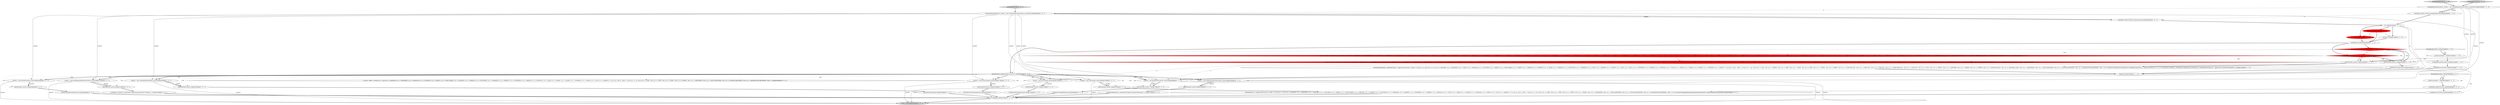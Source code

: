digraph {
56 [style = filled, label = "_errHandler.recover(this,re)@@@89@@@['0', '0', '1']", fillcolor = white, shape = ellipse image = "AAA0AAABBB3BBB"];
5 [style = filled, label = "{exitRule()}@@@55@@@['1', '1', '0']", fillcolor = white, shape = ellipse image = "AAA0AAABBB1BBB"];
6 [style = filled, label = "int _la@@@5@@@['1', '1', '1']", fillcolor = white, shape = ellipse image = "AAA0AAABBB1BBB"];
48 [style = filled, label = "enterOuterAlt(_localctx,1)@@@11@@@['0', '0', '1']", fillcolor = white, shape = ellipse image = "AAA0AAABBB3BBB"];
31 [style = filled, label = "setState(575)@@@7@@@['0', '0', '1']", fillcolor = white, shape = ellipse image = "AAA0AAABBB3BBB"];
7 [style = filled, label = "getInterpreter().adaptivePredict(_input,37,_ctx)@@@9@@@['1', '0', '0']", fillcolor = red, shape = diamond image = "AAA1AAABBB1BBB"];
23 [style = filled, label = "{setState(566)match(T__0)setState(567)query()setState(568)match(T__1)}@@@57@@@['0', '0', '1']", fillcolor = white, shape = ellipse image = "AAA0AAABBB3BBB"];
29 [style = filled, label = "enterOuterAlt(_localctx,6)@@@56@@@['0', '0', '1']", fillcolor = white, shape = ellipse image = "AAA0AAABBB3BBB"];
21 [style = filled, label = "groupingExpressions['0', '1', '0']", fillcolor = lightgray, shape = diamond image = "AAA0AAABBB2BBB"];
11 [style = filled, label = "groupingExpressions['1', '0', '0']", fillcolor = lightgray, shape = diamond image = "AAA0AAABBB1BBB"];
12 [style = filled, label = "GroupingExpressionsContext _localctx = new GroupingExpressionsContext(_ctx,getState())@@@3@@@['1', '1', '0']", fillcolor = white, shape = ellipse image = "AAA0AAABBB1BBB"];
47 [style = filled, label = "primaryExpression['0', '0', '1']", fillcolor = lightgray, shape = diamond image = "AAA0AAABBB3BBB"];
20 [style = filled, label = "setState(322)@@@7@@@['0', '1', '0']", fillcolor = red, shape = ellipse image = "AAA1AAABBB2BBB"];
49 [style = filled, label = "_errHandler.reportError(this,re)@@@88@@@['0', '0', '1']", fillcolor = white, shape = ellipse image = "AAA0AAABBB3BBB"];
32 [style = filled, label = "{setState(565)functionExpression()}@@@50@@@['0', '0', '1']", fillcolor = white, shape = ellipse image = "AAA0AAABBB3BBB"];
0 [style = filled, label = "enterOuterAlt(_localctx,1)@@@10@@@['1', '1', '0']", fillcolor = white, shape = ellipse image = "AAA0AAABBB1BBB"];
50 [style = filled, label = "(((_la) & ~0x3f) == 0 && ((1L << _la) & ((1L << ANALYZE) | (1L << ANALYZED) | (1L << CATALOGS) | (1L << COLUMNS) | (1L << DEBUG) | (1L << EXECUTABLE) | (1L << EXPLAIN) | (1L << FORMAT) | (1L << FUNCTIONS) | (1L << GRAPHVIZ) | (1L << MAPPED) | (1L << OPTIMIZED) | (1L << PARSED) | (1L << PHYSICAL) | (1L << PLAN) | (1L << RLIKE) | (1L << QUERY) | (1L << SCHEMAS) | (1L << SHOW) | (1L << SYS) | (1L << TABLES))) != 0) || ((((_la - 64)) & ~0x3f) == 0 && ((1L << (_la - 64)) & ((1L << (TEXT - 64)) | (1L << (TYPE - 64)) | (1L << (TYPES - 64)) | (1L << (VERIFY - 64)) | (1L << (IDENTIFIER - 64)) | (1L << (DIGIT_IDENTIFIER - 64)) | (1L << (QUOTED_IDENTIFIER - 64)) | (1L << (BACKQUOTED_IDENTIFIER - 64)))) != 0)@@@36@@@['0', '0', '1']", fillcolor = white, shape = diamond image = "AAA0AAABBB3BBB"];
40 [style = filled, label = "_localctx.exception = re@@@87@@@['0', '0', '1']", fillcolor = white, shape = ellipse image = "AAA0AAABBB3BBB"];
51 [style = filled, label = "_localctx = new FunctionContext(_localctx)@@@48@@@['0', '0', '1']", fillcolor = white, shape = ellipse image = "AAA0AAABBB3BBB"];
33 [style = filled, label = "{setState(556)castExpression()}@@@12@@@['0', '0', '1']", fillcolor = white, shape = ellipse image = "AAA0AAABBB3BBB"];
35 [style = filled, label = "{setState(562)_la = _input.LA(1)if ((((_la) & ~0x3f) == 0 && ((1L << _la) & ((1L << ANALYZE) | (1L << ANALYZED) | (1L << CATALOGS) | (1L << COLUMNS) | (1L << DEBUG) | (1L << EXECUTABLE) | (1L << EXPLAIN) | (1L << FORMAT) | (1L << FUNCTIONS) | (1L << GRAPHVIZ) | (1L << MAPPED) | (1L << OPTIMIZED) | (1L << PARSED) | (1L << PHYSICAL) | (1L << PLAN) | (1L << RLIKE) | (1L << QUERY) | (1L << SCHEMAS) | (1L << SHOW) | (1L << SYS) | (1L << TABLES))) != 0) || ((((_la - 64)) & ~0x3f) == 0 && ((1L << (_la - 64)) & ((1L << (TEXT - 64)) | (1L << (TYPE - 64)) | (1L << (TYPES - 64)) | (1L << (VERIFY - 64)) | (1L << (IDENTIFIER - 64)) | (1L << (DIGIT_IDENTIFIER - 64)) | (1L << (QUOTED_IDENTIFIER - 64)) | (1L << (BACKQUOTED_IDENTIFIER - 64)))) != 0)) {{setState(559)qualifiedName()setState(560)match(DOT)}}setState(564)match(ASTERISK)}@@@33@@@['0', '0', '1']", fillcolor = white, shape = ellipse image = "AAA0AAABBB3BBB"];
39 [style = filled, label = "enterOuterAlt(_localctx,2)@@@18@@@['0', '0', '1']", fillcolor = white, shape = ellipse image = "AAA0AAABBB3BBB"];
19 [style = filled, label = "(((_la) & ~0x3f) == 0 && ((1L << _la) & ((1L << T__0) | (1L << ANALYZE) | (1L << ANALYZED) | (1L << CAST) | (1L << CATALOGS) | (1L << COLUMNS) | (1L << DEBUG) | (1L << EXECUTABLE) | (1L << EXISTS) | (1L << EXPLAIN) | (1L << EXTRACT) | (1L << FALSE) | (1L << FORMAT) | (1L << FUNCTIONS) | (1L << GRAPHVIZ) | (1L << LEFT) | (1L << MAPPED) | (1L << MATCH) | (1L << NOT) | (1L << NULL) | (1L << OPTIMIZED) | (1L << PARSED) | (1L << PHYSICAL) | (1L << PLAN) | (1L << RIGHT) | (1L << RLIKE) | (1L << QUERY) | (1L << SCHEMAS) | (1L << SHOW))) != 0) || ((((_la - 64)) & ~0x3f) == 0 && ((1L << (_la - 64)) & ((1L << (SYS - 64)) | (1L << (TABLES - 64)) | (1L << (TEXT - 64)) | (1L << (TRUE - 64)) | (1L << (TYPE - 64)) | (1L << (TYPES - 64)) | (1L << (VERIFY - 64)) | (1L << (FUNCTION_ESC - 64)) | (1L << (DATE_ESC - 64)) | (1L << (TIME_ESC - 64)) | (1L << (TIMESTAMP_ESC - 64)) | (1L << (GUID_ESC - 64)) | (1L << (PLUS - 64)) | (1L << (MINUS - 64)) | (1L << (ASTERISK - 64)) | (1L << (PARAM - 64)) | (1L << (STRING - 64)) | (1L << (INTEGER_VALUE - 64)) | (1L << (DECIMAL_VALUE - 64)) | (1L << (IDENTIFIER - 64)) | (1L << (DIGIT_IDENTIFIER - 64)) | (1L << (QUOTED_IDENTIFIER - 64)) | (1L << (BACKQUOTED_IDENTIFIER - 64)))) != 0)@@@16@@@['0', '1', '0']", fillcolor = red, shape = diamond image = "AAA1AAABBB2BBB"];
27 [style = filled, label = "enterOuterAlt(_localctx,3)@@@25@@@['0', '0', '1']", fillcolor = white, shape = ellipse image = "AAA0AAABBB3BBB"];
26 [style = filled, label = "_localctx = new ConstantDefaultContext(_localctx)@@@24@@@['0', '0', '1']", fillcolor = white, shape = ellipse image = "AAA0AAABBB3BBB"];
53 [style = filled, label = "_localctx = new StarContext(_localctx)@@@31@@@['0', '0', '1']", fillcolor = white, shape = ellipse image = "AAA0AAABBB3BBB"];
41 [style = filled, label = "return _localctx@@@94@@@['0', '0', '1']", fillcolor = lightgray, shape = ellipse image = "AAA0AAABBB3BBB"];
30 [style = filled, label = "{setState(558)constant()}@@@26@@@['0', '0', '1']", fillcolor = white, shape = ellipse image = "AAA0AAABBB3BBB"];
43 [style = filled, label = "{setState(571)match(T__0)setState(572)expression()setState(573)match(T__1)}@@@75@@@['0', '0', '1']", fillcolor = white, shape = ellipse image = "AAA0AAABBB3BBB"];
44 [style = filled, label = "{setState(570)qualifiedName()}@@@68@@@['0', '0', '1']", fillcolor = white, shape = ellipse image = "AAA0AAABBB3BBB"];
28 [style = filled, label = "RecognitionException re@@@86@@@['0', '0', '1']", fillcolor = white, shape = diamond image = "AAA0AAABBB3BBB"];
52 [style = filled, label = "_localctx = new SubqueryExpressionContext(_localctx)@@@55@@@['0', '0', '1']", fillcolor = white, shape = ellipse image = "AAA0AAABBB3BBB"];
2 [style = filled, label = "setState(318)@@@7@@@['1', '0', '0']", fillcolor = red, shape = ellipse image = "AAA1AAABBB1BBB"];
16 [style = filled, label = "enterRule(_localctx,24,RULE_groupingExpressions)@@@4@@@['1', '1', '0']", fillcolor = white, shape = ellipse image = "AAA0AAABBB1BBB"];
25 [style = filled, label = "enterOuterAlt(_localctx,7)@@@67@@@['0', '0', '1']", fillcolor = white, shape = ellipse image = "AAA0AAABBB3BBB"];
3 [style = filled, label = "_errHandler.sync(this)@@@8@@@['1', '1', '1']", fillcolor = white, shape = ellipse image = "AAA0AAABBB1BBB"];
37 [style = filled, label = "enterOuterAlt(_localctx,8)@@@74@@@['0', '0', '1']", fillcolor = white, shape = ellipse image = "AAA0AAABBB3BBB"];
45 [style = filled, label = "PrimaryExpressionContext _localctx = new PrimaryExpressionContext(_ctx,getState())@@@3@@@['0', '0', '1']", fillcolor = white, shape = ellipse image = "AAA0AAABBB3BBB"];
8 [style = filled, label = "{setState(321)expression()}@@@43@@@['1', '1', '0']", fillcolor = white, shape = ellipse image = "AAA0AAABBB1BBB"];
10 [style = filled, label = "(((_la) & ~0x3f) == 0 && ((1L << _la) & ((1L << T__0) | (1L << ANALYZE) | (1L << ANALYZED) | (1L << CAST) | (1L << CATALOGS) | (1L << COLUMNS) | (1L << DEBUG) | (1L << EXECUTABLE) | (1L << EXISTS) | (1L << EXPLAIN) | (1L << EXTRACT) | (1L << FALSE) | (1L << FORMAT) | (1L << FUNCTIONS) | (1L << GRAPHVIZ) | (1L << LEFT) | (1L << MAPPED) | (1L << MATCH) | (1L << NOT) | (1L << NULL) | (1L << OPTIMIZED) | (1L << PARSED) | (1L << PHYSICAL) | (1L << PLAN) | (1L << RIGHT) | (1L << RLIKE) | (1L << QUERY) | (1L << SCHEMAS) | (1L << SHOW) | (1L << SYS) | (1L << TABLES))) != 0) || ((((_la - 64)) & ~0x3f) == 0 && ((1L << (_la - 64)) & ((1L << (TEXT - 64)) | (1L << (TRUE - 64)) | (1L << (TYPE - 64)) | (1L << (TYPES - 64)) | (1L << (VERIFY - 64)) | (1L << (FUNCTION_ESC - 64)) | (1L << (DATE_ESC - 64)) | (1L << (TIME_ESC - 64)) | (1L << (TIMESTAMP_ESC - 64)) | (1L << (GUID_ESC - 64)) | (1L << (PLUS - 64)) | (1L << (MINUS - 64)) | (1L << (ASTERISK - 64)) | (1L << (PARAM - 64)) | (1L << (STRING - 64)) | (1L << (INTEGER_VALUE - 64)) | (1L << (DECIMAL_VALUE - 64)) | (1L << (IDENTIFIER - 64)) | (1L << (DIGIT_IDENTIFIER - 64)) | (1L << (QUOTED_IDENTIFIER - 64)) | (1L << (BACKQUOTED_IDENTIFIER - 64)))) != 0)@@@16@@@['1', '0', '0']", fillcolor = red, shape = diamond image = "AAA1AAABBB1BBB"];
13 [style = filled, label = "_localctx = new DereferenceContext(_localctx)@@@66@@@['1', '1', '1']", fillcolor = white, shape = ellipse image = "AAA0AAABBB1BBB"];
17 [style = filled, label = "{setState(309)match(T__0)setState(318)_la = _input.LA(1)if ((((_la) & ~0x3f) == 0 && ((1L << _la) & ((1L << T__0) | (1L << ANALYZE) | (1L << ANALYZED) | (1L << CAST) | (1L << CATALOGS) | (1L << COLUMNS) | (1L << DEBUG) | (1L << EXECUTABLE) | (1L << EXISTS) | (1L << EXPLAIN) | (1L << EXTRACT) | (1L << FALSE) | (1L << FORMAT) | (1L << FUNCTIONS) | (1L << GRAPHVIZ) | (1L << LEFT) | (1L << MAPPED) | (1L << MATCH) | (1L << NOT) | (1L << NULL) | (1L << OPTIMIZED) | (1L << PARSED) | (1L << PHYSICAL) | (1L << PLAN) | (1L << RIGHT) | (1L << RLIKE) | (1L << QUERY) | (1L << SCHEMAS) | (1L << SHOW))) != 0) || ((((_la - 64)) & ~0x3f) == 0 && ((1L << (_la - 64)) & ((1L << (SYS - 64)) | (1L << (TABLES - 64)) | (1L << (TEXT - 64)) | (1L << (TRUE - 64)) | (1L << (TYPE - 64)) | (1L << (TYPES - 64)) | (1L << (VERIFY - 64)) | (1L << (FUNCTION_ESC - 64)) | (1L << (DATE_ESC - 64)) | (1L << (TIME_ESC - 64)) | (1L << (TIMESTAMP_ESC - 64)) | (1L << (GUID_ESC - 64)) | (1L << (PLUS - 64)) | (1L << (MINUS - 64)) | (1L << (ASTERISK - 64)) | (1L << (PARAM - 64)) | (1L << (STRING - 64)) | (1L << (INTEGER_VALUE - 64)) | (1L << (DECIMAL_VALUE - 64)) | (1L << (IDENTIFIER - 64)) | (1L << (DIGIT_IDENTIFIER - 64)) | (1L << (QUOTED_IDENTIFIER - 64)) | (1L << (BACKQUOTED_IDENTIFIER - 64)))) != 0)) {{setState(310)expression()setState(315)_errHandler.sync(this)_la = _input.LA(1)while (_la == T__2) {{{setState(311)match(T__2)setState(312)expression()}}setState(317)_errHandler.sync(this)_la = _input.LA(1)}}}setState(320)match(T__1)}@@@11@@@['1', '1', '0']", fillcolor = white, shape = ellipse image = "AAA0AAABBB1BBB"];
55 [style = filled, label = "enterOuterAlt(_localctx,5)@@@49@@@['0', '0', '1']", fillcolor = white, shape = ellipse image = "AAA0AAABBB3BBB"];
54 [style = filled, label = "{setState(557)extractExpression()}@@@19@@@['0', '0', '1']", fillcolor = white, shape = ellipse image = "AAA0AAABBB3BBB"];
34 [style = filled, label = "enterRule(_localctx,60,RULE_primaryExpression)@@@4@@@['0', '0', '1']", fillcolor = white, shape = ellipse image = "AAA0AAABBB3BBB"];
22 [style = filled, label = "_localctx = new CastContext(_localctx)@@@10@@@['0', '0', '1']", fillcolor = white, shape = ellipse image = "AAA0AAABBB3BBB"];
18 [style = filled, label = "getInterpreter().adaptivePredict(_input,38,_ctx)@@@9@@@['0', '1', '0']", fillcolor = red, shape = diamond image = "AAA1AAABBB2BBB"];
38 [style = filled, label = "{exitRule()}@@@91@@@['0', '0', '1']", fillcolor = white, shape = ellipse image = "AAA0AAABBB3BBB"];
46 [style = filled, label = "_localctx = new ExtractContext(_localctx)@@@17@@@['0', '0', '1']", fillcolor = white, shape = ellipse image = "AAA0AAABBB3BBB"];
42 [style = filled, label = "_localctx = new ParenthesizedExpressionContext(_localctx)@@@73@@@['0', '0', '1']", fillcolor = white, shape = ellipse image = "AAA0AAABBB3BBB"];
4 [style = filled, label = "_errHandler.reportError(this,re)@@@52@@@['1', '1', '0']", fillcolor = white, shape = ellipse image = "AAA0AAABBB1BBB"];
1 [style = filled, label = "_errHandler.recover(this,re)@@@53@@@['1', '1', '0']", fillcolor = white, shape = ellipse image = "AAA0AAABBB1BBB"];
9 [style = filled, label = "RecognitionException re@@@50@@@['1', '1', '0']", fillcolor = white, shape = diamond image = "AAA0AAABBB1BBB"];
24 [style = filled, label = "enterOuterAlt(_localctx,4)@@@32@@@['0', '0', '1']", fillcolor = white, shape = ellipse image = "AAA0AAABBB3BBB"];
14 [style = filled, label = "enterOuterAlt(_localctx,2)@@@42@@@['1', '1', '0']", fillcolor = white, shape = ellipse image = "AAA0AAABBB1BBB"];
15 [style = filled, label = "_localctx.exception = re@@@51@@@['1', '1', '0']", fillcolor = white, shape = ellipse image = "AAA0AAABBB1BBB"];
36 [style = filled, label = "getInterpreter().adaptivePredict(_input,76,_ctx)@@@9@@@['0', '0', '1']", fillcolor = white, shape = diamond image = "AAA0AAABBB3BBB"];
1->5 [style = bold, label=""];
40->49 [style = bold, label=""];
7->14 [style = dotted, label="true"];
26->27 [style = solid, label="_localctx"];
36->53 [style = bold, label=""];
13->41 [style = solid, label="_localctx"];
39->54 [style = bold, label=""];
38->41 [style = bold, label=""];
52->41 [style = solid, label="_localctx"];
36->48 [style = dotted, label="true"];
25->44 [style = bold, label=""];
7->14 [style = bold, label=""];
3->18 [style = bold, label=""];
12->13 [style = solid, label="_localctx"];
45->46 [style = solid, label="_localctx"];
3->36 [style = bold, label=""];
46->39 [style = solid, label="_localctx"];
37->43 [style = bold, label=""];
36->39 [style = dotted, label="true"];
46->41 [style = solid, label="_localctx"];
49->56 [style = bold, label=""];
6->17 [style = solid, label="_la"];
9->15 [style = dotted, label="true"];
35->38 [style = bold, label=""];
54->38 [style = bold, label=""];
36->24 [style = dotted, label="true"];
36->13 [style = dotted, label="true"];
18->0 [style = bold, label=""];
42->41 [style = solid, label="_localctx"];
13->25 [style = bold, label=""];
56->38 [style = bold, label=""];
17->5 [style = bold, label=""];
7->10 [style = dotted, label="true"];
0->17 [style = bold, label=""];
16->6 [style = bold, label=""];
27->30 [style = bold, label=""];
12->0 [style = solid, label="_localctx"];
7->0 [style = bold, label=""];
11->12 [style = bold, label=""];
20->3 [style = bold, label=""];
45->51 [style = solid, label="_localctx"];
46->39 [style = bold, label=""];
29->23 [style = bold, label=""];
53->41 [style = solid, label="_localctx"];
44->38 [style = bold, label=""];
53->24 [style = solid, label="_localctx"];
6->2 [style = bold, label=""];
16->34 [style = dashed, label="0"];
36->46 [style = bold, label=""];
26->27 [style = bold, label=""];
36->55 [style = dotted, label="true"];
3->7 [style = bold, label=""];
53->24 [style = bold, label=""];
48->33 [style = bold, label=""];
51->55 [style = solid, label="_localctx"];
9->4 [style = dotted, label="true"];
18->0 [style = dotted, label="true"];
14->8 [style = bold, label=""];
12->14 [style = solid, label="_localctx"];
36->29 [style = dotted, label="true"];
36->52 [style = dotted, label="true"];
55->32 [style = bold, label=""];
31->3 [style = bold, label=""];
36->42 [style = bold, label=""];
45->52 [style = solid, label="_localctx"];
36->46 [style = dotted, label="true"];
36->53 [style = dotted, label="true"];
51->41 [style = solid, label="_localctx"];
36->51 [style = bold, label=""];
42->37 [style = bold, label=""];
12->45 [style = dashed, label="0"];
45->34 [style = solid, label="_localctx"];
36->22 [style = dotted, label="true"];
22->48 [style = bold, label=""];
36->52 [style = bold, label=""];
52->29 [style = solid, label="_localctx"];
2->3 [style = bold, label=""];
18->19 [style = dotted, label="true"];
7->0 [style = dotted, label="true"];
36->37 [style = dotted, label="true"];
14->13 [style = dashed, label="0"];
42->37 [style = solid, label="_localctx"];
21->12 [style = bold, label=""];
6->20 [style = bold, label=""];
36->13 [style = bold, label=""];
43->38 [style = bold, label=""];
45->13 [style = solid, label="_localctx"];
26->41 [style = solid, label="_localctx"];
5->13 [style = bold, label=""];
9->1 [style = dotted, label="true"];
45->53 [style = solid, label="_localctx"];
4->1 [style = bold, label=""];
22->41 [style = solid, label="_localctx"];
47->45 [style = bold, label=""];
36->51 [style = dotted, label="true"];
28->56 [style = dotted, label="true"];
36->50 [style = dotted, label="true"];
36->26 [style = dotted, label="true"];
30->38 [style = bold, label=""];
36->27 [style = dotted, label="true"];
28->40 [style = bold, label=""];
2->20 [style = dashed, label="0"];
7->18 [style = dashed, label="0"];
24->35 [style = bold, label=""];
10->19 [style = dashed, label="0"];
22->48 [style = solid, label="_localctx"];
12->16 [style = bold, label=""];
36->42 [style = dotted, label="true"];
36->26 [style = bold, label=""];
28->49 [style = dotted, label="true"];
18->14 [style = dotted, label="true"];
0->22 [style = dashed, label="0"];
2->31 [style = dashed, label="0"];
32->38 [style = bold, label=""];
12->16 [style = solid, label="_localctx"];
6->31 [style = bold, label=""];
13->25 [style = solid, label="_localctx"];
8->5 [style = bold, label=""];
51->55 [style = bold, label=""];
9->15 [style = bold, label=""];
45->26 [style = solid, label="_localctx"];
6->35 [style = solid, label="_la"];
34->6 [style = bold, label=""];
15->4 [style = bold, label=""];
23->38 [style = bold, label=""];
45->22 [style = solid, label="_localctx"];
33->38 [style = bold, label=""];
52->29 [style = bold, label=""];
45->42 [style = solid, label="_localctx"];
28->40 [style = dotted, label="true"];
18->14 [style = bold, label=""];
45->34 [style = bold, label=""];
7->36 [style = dashed, label="0"];
36->25 [style = dotted, label="true"];
36->22 [style = bold, label=""];
}
